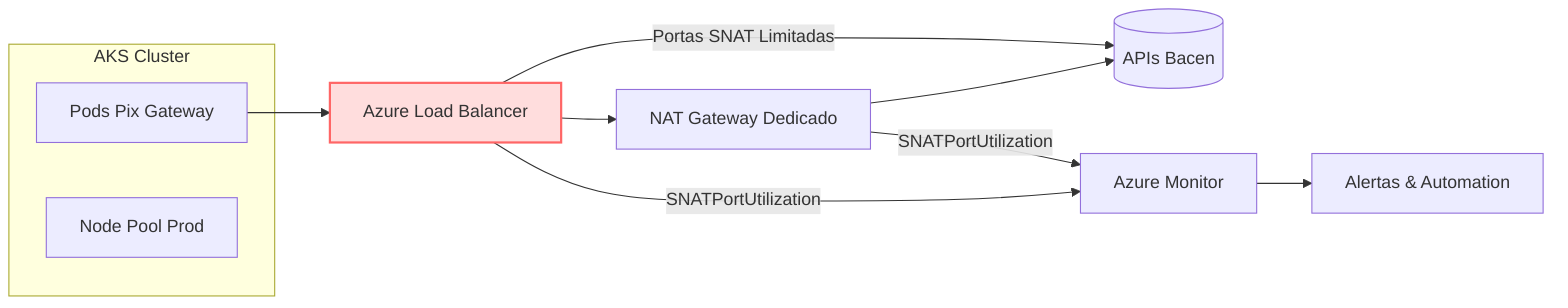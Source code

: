 %% Diagram: SNAT Exhaustion Mitigation Flow
%% Usage: mermaid-cli or VSCode extension

flowchart LR
    subgraph AKS Cluster
        Pods[Pods Pix Gateway]
        Node[Node Pool Prod]
    end

    Pods --> LB[Azure Load Balancer]
    LB -->|Portas SNAT Limitadas| Internet[(APIs Bacen)]

    classDef alert fill:#fdd,stroke:#f66,stroke-width:2px;
    class LB alert;

    LB --> NG[NAT Gateway Dedicado]
    NG --> Internet

    Monitor[Azure Monitor]
    LB -->|SNATPortUtilization| Monitor
    NG -->|SNATPortUtilization| Monitor

    Monitor --> Alertas[Alertas & Automation]